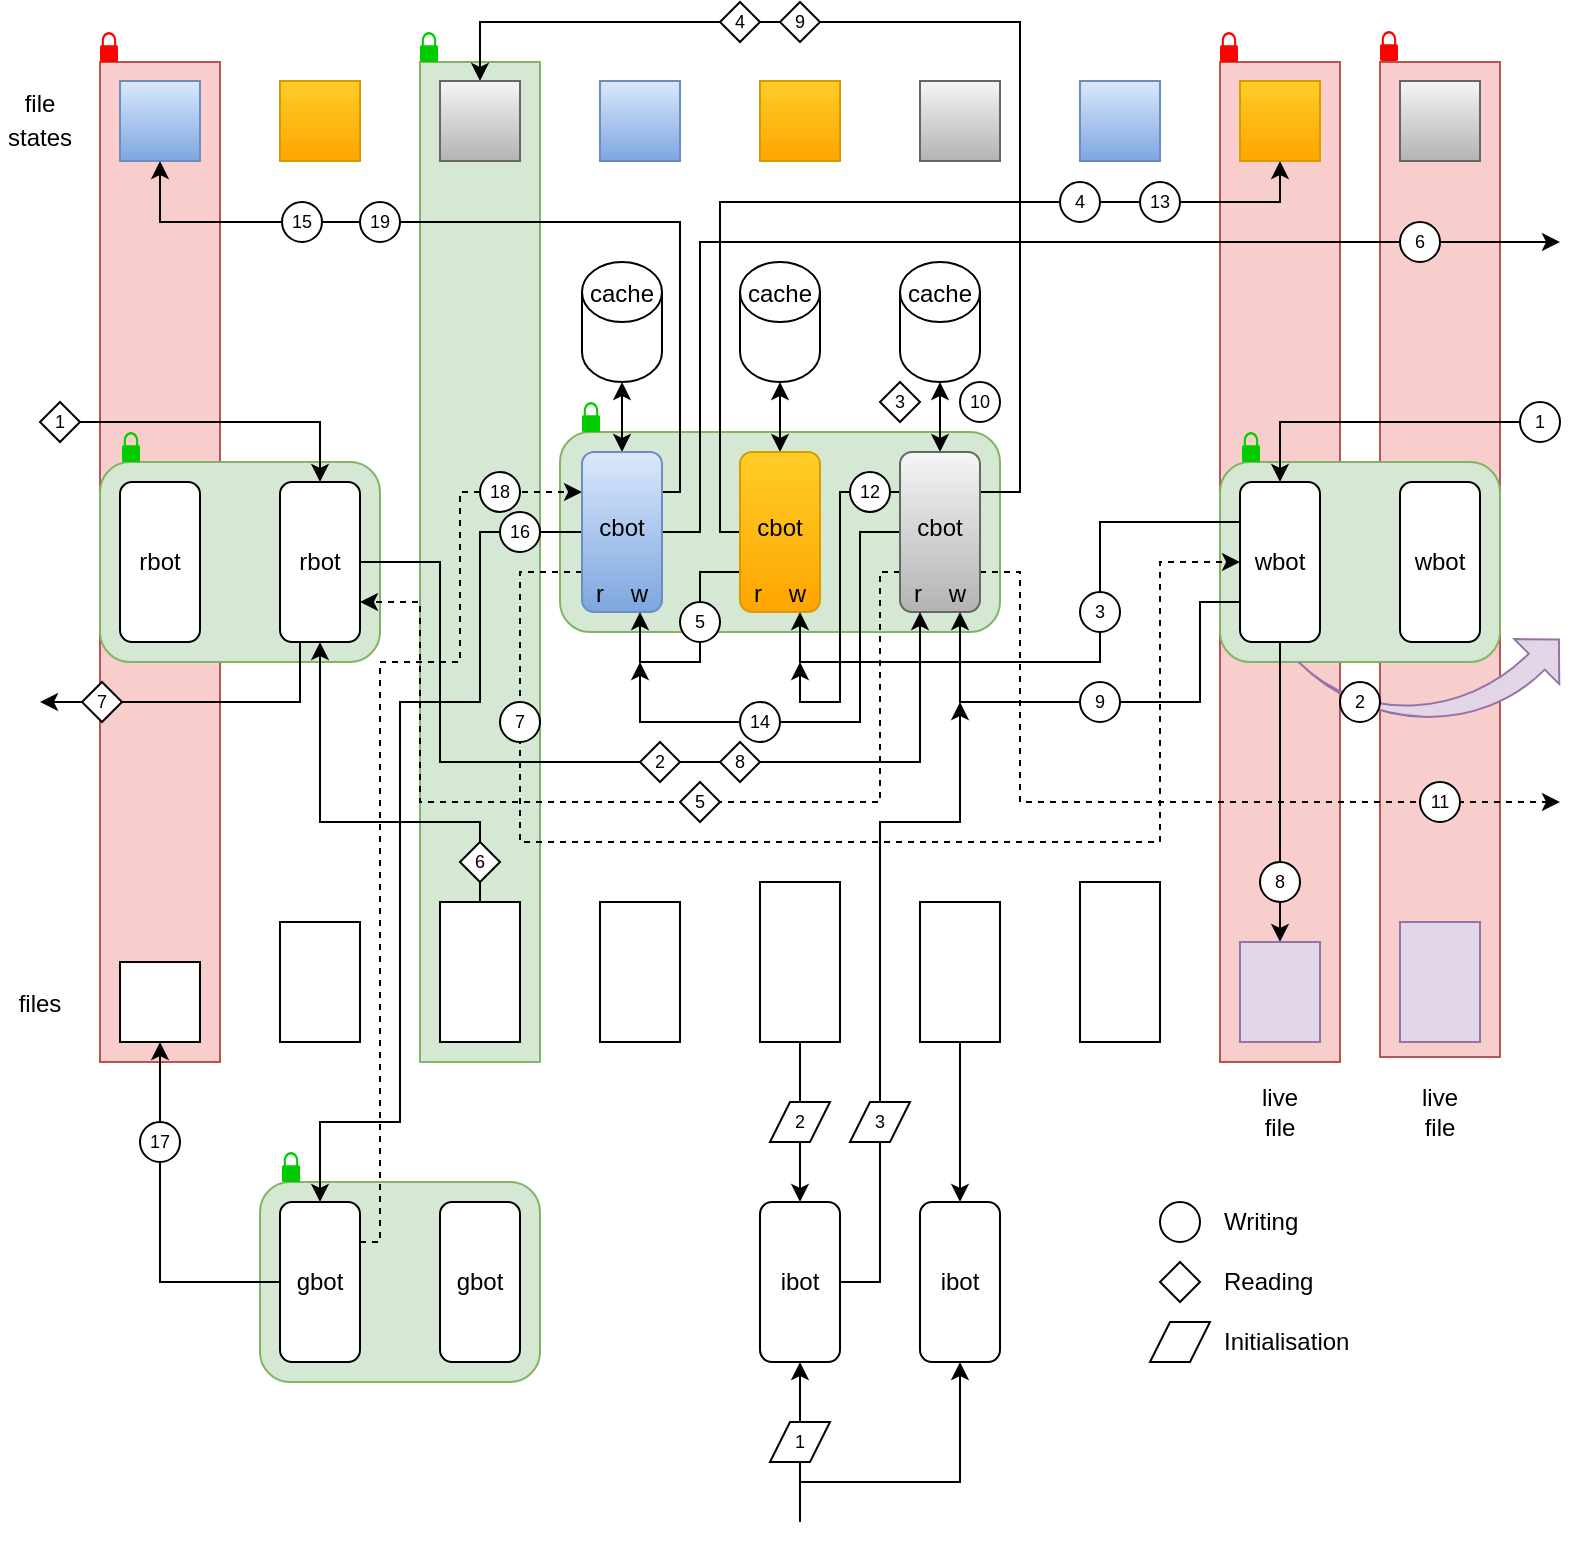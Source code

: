 <mxfile version="15.7.3"><diagram id="5fKJEUYjxv6VuWbhVF9d" name="Page-1"><mxGraphModel dx="1137" dy="612" grid="1" gridSize="10" guides="1" tooltips="1" connect="1" arrows="1" fold="1" page="1" pageScale="1" pageWidth="827" pageHeight="1169" math="0" shadow="0"><root><mxCell id="0"/><mxCell id="1" parent="0"/><mxCell id="l7ztMcy_36cp9Al1R3OD-392" value="" style="rounded=1;whiteSpace=wrap;html=1;labelBorderColor=none;fontSize=9;fillColor=#d5e8d4;align=center;verticalAlign=middle;strokeColor=#82b366;" vertex="1" parent="1"><mxGeometry x="300" y="495" width="220" height="100" as="geometry"/></mxCell><mxCell id="l7ztMcy_36cp9Al1R3OD-367" value="" style="rounded=0;whiteSpace=wrap;html=1;labelBorderColor=none;fontSize=9;fillColor=#f8cecc;align=center;verticalAlign=middle;strokeColor=#b85450;" vertex="1" parent="1"><mxGeometry x="710" y="310" width="60" height="497.5" as="geometry"/></mxCell><mxCell id="l7ztMcy_36cp9Al1R3OD-368" value="" style="sketch=0;pointerEvents=1;shadow=0;dashed=0;html=1;strokeColor=none;labelPosition=center;verticalLabelPosition=bottom;verticalAlign=top;outlineConnect=0;align=center;shape=mxgraph.office.security.lock_protected;fillColor=#FF0000;labelBorderColor=none;fontSize=9;" vertex="1" parent="1"><mxGeometry x="710" y="294.5" width="9" height="15" as="geometry"/></mxCell><mxCell id="l7ztMcy_36cp9Al1R3OD-365" value="" style="rounded=0;whiteSpace=wrap;html=1;labelBorderColor=none;fontSize=9;fillColor=#f8cecc;align=center;verticalAlign=middle;strokeColor=#b85450;" vertex="1" parent="1"><mxGeometry x="630" y="310" width="60" height="500" as="geometry"/></mxCell><mxCell id="l7ztMcy_36cp9Al1R3OD-366" value="" style="sketch=0;pointerEvents=1;shadow=0;dashed=0;html=1;strokeColor=none;labelPosition=center;verticalLabelPosition=bottom;verticalAlign=top;outlineConnect=0;align=center;shape=mxgraph.office.security.lock_protected;fillColor=#FF0000;labelBorderColor=none;fontSize=9;" vertex="1" parent="1"><mxGeometry x="630" y="295" width="9" height="15" as="geometry"/></mxCell><mxCell id="l7ztMcy_36cp9Al1R3OD-363" value="" style="rounded=0;whiteSpace=wrap;html=1;labelBorderColor=none;fontSize=9;fillColor=#d5e8d4;align=center;verticalAlign=middle;strokeColor=#82b366;" vertex="1" parent="1"><mxGeometry x="230" y="310" width="60" height="500" as="geometry"/></mxCell><mxCell id="l7ztMcy_36cp9Al1R3OD-360" value="" style="rounded=0;whiteSpace=wrap;html=1;labelBorderColor=none;fontSize=9;fillColor=#f8cecc;align=center;verticalAlign=middle;strokeColor=#b85450;" vertex="1" parent="1"><mxGeometry x="70" y="310" width="60" height="500" as="geometry"/></mxCell><mxCell id="l7ztMcy_36cp9Al1R3OD-329" value="" style="rounded=1;whiteSpace=wrap;html=1;labelBorderColor=none;fontSize=9;fillColor=#d5e8d4;align=center;verticalAlign=middle;strokeColor=#82b366;" vertex="1" parent="1"><mxGeometry x="150" y="870" width="140" height="100" as="geometry"/></mxCell><mxCell id="l7ztMcy_36cp9Al1R3OD-330" value="" style="sketch=0;pointerEvents=1;shadow=0;dashed=0;html=1;strokeColor=none;labelPosition=center;verticalLabelPosition=bottom;verticalAlign=top;outlineConnect=0;align=center;shape=mxgraph.office.security.lock_protected;fillColor=#00CC00;labelBorderColor=none;fontSize=9;" vertex="1" parent="1"><mxGeometry x="161" y="855" width="9" height="15" as="geometry"/></mxCell><mxCell id="l7ztMcy_36cp9Al1R3OD-327" value="" style="rounded=1;whiteSpace=wrap;html=1;labelBorderColor=none;fontSize=9;fillColor=#d5e8d4;align=center;verticalAlign=middle;strokeColor=#82b366;" vertex="1" parent="1"><mxGeometry x="70" y="510" width="140" height="100" as="geometry"/></mxCell><mxCell id="l7ztMcy_36cp9Al1R3OD-328" value="" style="sketch=0;pointerEvents=1;shadow=0;dashed=0;html=1;strokeColor=none;labelPosition=center;verticalLabelPosition=bottom;verticalAlign=top;outlineConnect=0;align=center;shape=mxgraph.office.security.lock_protected;fillColor=#00CC00;labelBorderColor=none;fontSize=9;" vertex="1" parent="1"><mxGeometry x="81" y="495" width="9" height="15" as="geometry"/></mxCell><mxCell id="l7ztMcy_36cp9Al1R3OD-319" value="" style="rounded=1;whiteSpace=wrap;html=1;labelBorderColor=none;fontSize=9;fillColor=#d5e8d4;align=center;verticalAlign=middle;strokeColor=#82b366;" vertex="1" parent="1"><mxGeometry x="630" y="510" width="140" height="100" as="geometry"/></mxCell><mxCell id="l7ztMcy_36cp9Al1R3OD-351" style="edgeStyle=orthogonalEdgeStyle;rounded=0;orthogonalLoop=1;jettySize=auto;html=1;exitX=0.5;exitY=0;exitDx=0;exitDy=0;entryX=0.5;entryY=1;entryDx=0;entryDy=0;fontSize=9;startArrow=none;startFill=0;endArrow=classic;endFill=1;" edge="1" parent="1" source="l7ztMcy_36cp9Al1R3OD-66" target="l7ztMcy_36cp9Al1R3OD-186"><mxGeometry relative="1" as="geometry"><Array as="points"><mxPoint x="260" y="690"/><mxPoint x="180" y="690"/></Array></mxGeometry></mxCell><mxCell id="l7ztMcy_36cp9Al1R3OD-1" value="" style="rounded=0;whiteSpace=wrap;html=1;" vertex="1" parent="1"><mxGeometry x="160" y="740" width="40" height="60" as="geometry"/></mxCell><mxCell id="l7ztMcy_36cp9Al1R3OD-101" style="edgeStyle=orthogonalEdgeStyle;rounded=0;orthogonalLoop=1;jettySize=auto;html=1;exitX=0.5;exitY=1;exitDx=0;exitDy=0;entryX=0.5;entryY=0;entryDx=0;entryDy=0;fontSize=14;startArrow=none;" edge="1" parent="1" source="l7ztMcy_36cp9Al1R3OD-209" target="l7ztMcy_36cp9Al1R3OD-59"><mxGeometry relative="1" as="geometry"/></mxCell><mxCell id="l7ztMcy_36cp9Al1R3OD-374" style="edgeStyle=orthogonalEdgeStyle;rounded=0;orthogonalLoop=1;jettySize=auto;html=1;exitX=0;exitY=0.25;exitDx=0;exitDy=0;entryX=0.75;entryY=1;entryDx=0;entryDy=0;fontSize=12;startArrow=none;startFill=0;endArrow=classic;endFill=1;" edge="1" parent="1" source="l7ztMcy_36cp9Al1R3OD-7" target="l7ztMcy_36cp9Al1R3OD-391"><mxGeometry relative="1" as="geometry"><mxPoint x="477.5" y="630" as="targetPoint"/><Array as="points"><mxPoint x="570" y="540"/><mxPoint x="570" y="610"/><mxPoint x="420" y="610"/></Array></mxGeometry></mxCell><mxCell id="l7ztMcy_36cp9Al1R3OD-375" style="edgeStyle=orthogonalEdgeStyle;rounded=0;orthogonalLoop=1;jettySize=auto;html=1;exitX=0;exitY=0.75;exitDx=0;exitDy=0;fontSize=12;startArrow=none;startFill=0;endArrow=classic;endFill=1;entryX=0.75;entryY=1;entryDx=0;entryDy=0;" edge="1" parent="1" source="l7ztMcy_36cp9Al1R3OD-7" target="l7ztMcy_36cp9Al1R3OD-78"><mxGeometry relative="1" as="geometry"><mxPoint x="490" y="630" as="targetPoint"/><Array as="points"><mxPoint x="620" y="580"/><mxPoint x="620" y="630"/><mxPoint x="500" y="630"/></Array></mxGeometry></mxCell><mxCell id="l7ztMcy_36cp9Al1R3OD-7" value="wbot" style="rounded=1;whiteSpace=wrap;html=1;" vertex="1" parent="1"><mxGeometry x="640" y="520" width="40" height="80" as="geometry"/></mxCell><mxCell id="l7ztMcy_36cp9Al1R3OD-8" value="wbot" style="rounded=1;whiteSpace=wrap;html=1;" vertex="1" parent="1"><mxGeometry x="720" y="520" width="40" height="80" as="geometry"/></mxCell><mxCell id="l7ztMcy_36cp9Al1R3OD-16" value="" style="rounded=0;whiteSpace=wrap;html=1;" vertex="1" parent="1"><mxGeometry x="80" y="760" width="40" height="40" as="geometry"/></mxCell><mxCell id="l7ztMcy_36cp9Al1R3OD-59" value="" style="rounded=0;whiteSpace=wrap;html=1;fillColor=#e1d5e7;strokeColor=#9673a6;" vertex="1" parent="1"><mxGeometry x="640" y="750" width="40" height="50" as="geometry"/></mxCell><mxCell id="l7ztMcy_36cp9Al1R3OD-65" value="" style="rounded=0;whiteSpace=wrap;html=1;" vertex="1" parent="1"><mxGeometry x="320" y="730" width="40" height="70" as="geometry"/></mxCell><mxCell id="l7ztMcy_36cp9Al1R3OD-66" value="" style="rounded=0;whiteSpace=wrap;html=1;" vertex="1" parent="1"><mxGeometry x="240" y="730" width="40" height="70" as="geometry"/></mxCell><mxCell id="l7ztMcy_36cp9Al1R3OD-262" style="edgeStyle=orthogonalEdgeStyle;rounded=0;orthogonalLoop=1;jettySize=auto;html=1;exitX=0.5;exitY=1;exitDx=0;exitDy=0;entryX=0.5;entryY=0;entryDx=0;entryDy=0;fontSize=9;endArrow=classic;endFill=1;" edge="1" parent="1" source="l7ztMcy_36cp9Al1R3OD-67" target="l7ztMcy_36cp9Al1R3OD-247"><mxGeometry relative="1" as="geometry"/></mxCell><mxCell id="l7ztMcy_36cp9Al1R3OD-67" value="" style="rounded=0;whiteSpace=wrap;html=1;" vertex="1" parent="1"><mxGeometry x="400" y="720" width="40" height="80" as="geometry"/></mxCell><mxCell id="l7ztMcy_36cp9Al1R3OD-69" value="" style="rounded=0;whiteSpace=wrap;html=1;" vertex="1" parent="1"><mxGeometry x="560" y="720" width="40" height="80" as="geometry"/></mxCell><mxCell id="l7ztMcy_36cp9Al1R3OD-264" style="edgeStyle=orthogonalEdgeStyle;rounded=0;orthogonalLoop=1;jettySize=auto;html=1;exitX=0.5;exitY=1;exitDx=0;exitDy=0;entryX=0.5;entryY=0;entryDx=0;entryDy=0;fontSize=9;endArrow=classic;endFill=1;" edge="1" parent="1" source="l7ztMcy_36cp9Al1R3OD-70" target="l7ztMcy_36cp9Al1R3OD-248"><mxGeometry relative="1" as="geometry"/></mxCell><mxCell id="l7ztMcy_36cp9Al1R3OD-70" value="" style="rounded=0;whiteSpace=wrap;html=1;" vertex="1" parent="1"><mxGeometry x="480" y="730" width="40" height="70" as="geometry"/></mxCell><mxCell id="l7ztMcy_36cp9Al1R3OD-246" style="edgeStyle=orthogonalEdgeStyle;rounded=0;orthogonalLoop=1;jettySize=auto;html=1;exitX=1;exitY=0.75;exitDx=0;exitDy=0;fontSize=9;endArrow=classic;endFill=1;dashed=1;" edge="1" parent="1" source="l7ztMcy_36cp9Al1R3OD-78"><mxGeometry relative="1" as="geometry"><mxPoint x="800" y="680" as="targetPoint"/><mxPoint x="400" y="580" as="sourcePoint"/><Array as="points"><mxPoint x="530" y="565"/><mxPoint x="530" y="680"/></Array></mxGeometry></mxCell><mxCell id="l7ztMcy_36cp9Al1R3OD-219" style="edgeStyle=orthogonalEdgeStyle;rounded=0;orthogonalLoop=1;jettySize=auto;html=1;entryX=0.5;entryY=1;entryDx=0;entryDy=0;fontSize=9;endArrow=classic;endFill=1;exitX=0;exitY=0.5;exitDx=0;exitDy=0;" edge="1" parent="1" source="l7ztMcy_36cp9Al1R3OD-391" target="l7ztMcy_36cp9Al1R3OD-85"><mxGeometry relative="1" as="geometry"><mxPoint x="483" y="533" as="sourcePoint"/><Array as="points"><mxPoint x="380" y="545"/><mxPoint x="380" y="380"/><mxPoint x="660" y="380"/></Array></mxGeometry></mxCell><mxCell id="l7ztMcy_36cp9Al1R3OD-341" style="edgeStyle=orthogonalEdgeStyle;rounded=0;orthogonalLoop=1;jettySize=auto;html=1;exitX=1;exitY=0.25;exitDx=0;exitDy=0;entryX=0.5;entryY=1;entryDx=0;entryDy=0;fontSize=9;startArrow=none;startFill=0;endArrow=classic;endFill=1;" edge="1" parent="1" source="l7ztMcy_36cp9Al1R3OD-398" target="l7ztMcy_36cp9Al1R3OD-79"><mxGeometry relative="1" as="geometry"><Array as="points"><mxPoint x="360" y="525"/><mxPoint x="360" y="390"/><mxPoint x="100" y="390"/></Array></mxGeometry></mxCell><mxCell id="l7ztMcy_36cp9Al1R3OD-343" style="edgeStyle=orthogonalEdgeStyle;rounded=0;orthogonalLoop=1;jettySize=auto;html=1;exitX=0;exitY=0.5;exitDx=0;exitDy=0;entryX=0.5;entryY=0;entryDx=0;entryDy=0;fontSize=9;startArrow=none;startFill=0;endArrow=classic;endFill=1;strokeColor=#000000;" edge="1" parent="1" source="l7ztMcy_36cp9Al1R3OD-398" target="l7ztMcy_36cp9Al1R3OD-178"><mxGeometry relative="1" as="geometry"><Array as="points"><mxPoint x="260" y="545"/><mxPoint x="260" y="630"/><mxPoint x="220" y="630"/><mxPoint x="220" y="840"/><mxPoint x="180" y="840"/></Array></mxGeometry></mxCell><mxCell id="l7ztMcy_36cp9Al1R3OD-346" style="edgeStyle=orthogonalEdgeStyle;rounded=0;orthogonalLoop=1;jettySize=auto;html=1;exitX=0.5;exitY=0;exitDx=0;exitDy=0;entryX=0.5;entryY=1;entryDx=0;entryDy=0;entryPerimeter=0;fontSize=9;startArrow=classic;startFill=1;endArrow=classic;endFill=1;" edge="1" parent="1" source="l7ztMcy_36cp9Al1R3OD-78" target="l7ztMcy_36cp9Al1R3OD-331"><mxGeometry relative="1" as="geometry"/></mxCell><mxCell id="l7ztMcy_36cp9Al1R3OD-416" style="edgeStyle=orthogonalEdgeStyle;rounded=0;orthogonalLoop=1;jettySize=auto;html=1;exitX=0;exitY=0.25;exitDx=0;exitDy=0;fontSize=12;startArrow=none;startFill=0;endArrow=classic;endFill=1;" edge="1" parent="1" source="l7ztMcy_36cp9Al1R3OD-78"><mxGeometry relative="1" as="geometry"><mxPoint x="420" y="610" as="targetPoint"/><Array as="points"><mxPoint x="440" y="525"/><mxPoint x="440" y="630"/><mxPoint x="420" y="630"/></Array></mxGeometry></mxCell><mxCell id="l7ztMcy_36cp9Al1R3OD-417" style="edgeStyle=orthogonalEdgeStyle;rounded=0;orthogonalLoop=1;jettySize=auto;html=1;exitX=0;exitY=0.5;exitDx=0;exitDy=0;fontSize=12;startArrow=none;startFill=0;endArrow=classic;endFill=1;" edge="1" parent="1" source="l7ztMcy_36cp9Al1R3OD-78"><mxGeometry relative="1" as="geometry"><mxPoint x="340" y="610" as="targetPoint"/><Array as="points"><mxPoint x="450" y="545"/><mxPoint x="450" y="640"/><mxPoint x="340" y="640"/></Array></mxGeometry></mxCell><mxCell id="l7ztMcy_36cp9Al1R3OD-425" style="edgeStyle=orthogonalEdgeStyle;rounded=0;orthogonalLoop=1;jettySize=auto;html=1;exitX=0;exitY=0.75;exitDx=0;exitDy=0;entryX=1;entryY=0.75;entryDx=0;entryDy=0;fontSize=16;startArrow=none;startFill=0;endArrow=classic;endFill=1;strokeColor=#000000;dashed=1;" edge="1" parent="1" source="l7ztMcy_36cp9Al1R3OD-78" target="l7ztMcy_36cp9Al1R3OD-186"><mxGeometry relative="1" as="geometry"><Array as="points"><mxPoint x="460" y="565"/><mxPoint x="460" y="680"/><mxPoint x="230" y="680"/><mxPoint x="230" y="580"/></Array></mxGeometry></mxCell><mxCell id="l7ztMcy_36cp9Al1R3OD-439" style="edgeStyle=orthogonalEdgeStyle;rounded=0;orthogonalLoop=1;jettySize=auto;html=1;exitX=1;exitY=0.25;exitDx=0;exitDy=0;fontSize=16;startArrow=none;startFill=0;endArrow=classic;endFill=1;strokeColor=#000000;entryX=0.5;entryY=0;entryDx=0;entryDy=0;" edge="1" parent="1" source="l7ztMcy_36cp9Al1R3OD-78" target="l7ztMcy_36cp9Al1R3OD-81"><mxGeometry relative="1" as="geometry"><mxPoint x="260" y="330" as="targetPoint"/><Array as="points"><mxPoint x="530" y="525"/><mxPoint x="530" y="290"/><mxPoint x="260" y="290"/></Array></mxGeometry></mxCell><mxCell id="l7ztMcy_36cp9Al1R3OD-78" value="&lt;div&gt;&lt;br&gt;&lt;/div&gt;&lt;div&gt;&lt;br&gt;&lt;/div&gt;&lt;div&gt;cbot&lt;/div&gt;&lt;div style=&quot;font-size: 16px&quot;&gt;&lt;br&gt;&lt;/div&gt;&lt;div&gt;r&amp;nbsp;&amp;nbsp;&amp;nbsp; w&lt;br&gt;&lt;/div&gt;" style="rounded=1;whiteSpace=wrap;html=1;fillColor=#f5f5f5;gradientColor=#b3b3b3;strokeColor=#666666;" vertex="1" parent="1"><mxGeometry x="470" y="505" width="40" height="80" as="geometry"/></mxCell><mxCell id="l7ztMcy_36cp9Al1R3OD-79" value="" style="rounded=0;whiteSpace=wrap;html=1;fillColor=#dae8fc;strokeColor=#6c8ebf;gradientColor=#7ea6e0;" vertex="1" parent="1"><mxGeometry x="80" y="319.5" width="40" height="40" as="geometry"/></mxCell><mxCell id="l7ztMcy_36cp9Al1R3OD-80" value="" style="rounded=0;whiteSpace=wrap;html=1;fillColor=#ffcd28;strokeColor=#d79b00;gradientColor=#ffa500;" vertex="1" parent="1"><mxGeometry x="160" y="319.5" width="40" height="40" as="geometry"/></mxCell><mxCell id="l7ztMcy_36cp9Al1R3OD-81" value="" style="rounded=0;whiteSpace=wrap;html=1;fillColor=#f5f5f5;gradientColor=#b3b3b3;strokeColor=#666666;" vertex="1" parent="1"><mxGeometry x="240" y="319.5" width="40" height="40" as="geometry"/></mxCell><mxCell id="l7ztMcy_36cp9Al1R3OD-82" value="" style="rounded=0;whiteSpace=wrap;html=1;fillColor=#dae8fc;strokeColor=#6c8ebf;gradientColor=#7ea6e0;" vertex="1" parent="1"><mxGeometry x="320" y="319.5" width="40" height="40" as="geometry"/></mxCell><mxCell id="l7ztMcy_36cp9Al1R3OD-83" value="" style="rounded=0;whiteSpace=wrap;html=1;fillColor=#f5f5f5;gradientColor=#b3b3b3;strokeColor=#666666;" vertex="1" parent="1"><mxGeometry x="480" y="319.5" width="40" height="40" as="geometry"/></mxCell><mxCell id="l7ztMcy_36cp9Al1R3OD-84" value="" style="rounded=0;whiteSpace=wrap;html=1;fillColor=#dae8fc;strokeColor=#6c8ebf;gradientColor=#7ea6e0;" vertex="1" parent="1"><mxGeometry x="560" y="319.5" width="40" height="40" as="geometry"/></mxCell><mxCell id="l7ztMcy_36cp9Al1R3OD-85" value="" style="rounded=0;whiteSpace=wrap;html=1;fillColor=#ffcd28;strokeColor=#d79b00;gradientColor=#ffa500;" vertex="1" parent="1"><mxGeometry x="640" y="319.5" width="40" height="40" as="geometry"/></mxCell><mxCell id="l7ztMcy_36cp9Al1R3OD-86" value="" style="rounded=0;whiteSpace=wrap;html=1;fillColor=#f5f5f5;gradientColor=#b3b3b3;strokeColor=#666666;" vertex="1" parent="1"><mxGeometry x="720" y="319.5" width="40" height="40" as="geometry"/></mxCell><mxCell id="l7ztMcy_36cp9Al1R3OD-100" value="" style="rounded=0;whiteSpace=wrap;html=1;fillColor=#e1d5e7;strokeColor=#9673a6;" vertex="1" parent="1"><mxGeometry x="720" y="740" width="40" height="60" as="geometry"/></mxCell><mxCell id="l7ztMcy_36cp9Al1R3OD-103" value="" style="rounded=0;whiteSpace=wrap;html=1;fillColor=#ffcd28;strokeColor=#d79b00;gradientColor=#ffa500;" vertex="1" parent="1"><mxGeometry x="400" y="319.5" width="40" height="40" as="geometry"/></mxCell><mxCell id="l7ztMcy_36cp9Al1R3OD-173" style="edgeStyle=orthogonalEdgeStyle;rounded=0;orthogonalLoop=1;jettySize=auto;html=1;entryX=0.5;entryY=0;entryDx=0;entryDy=0;fontSize=14;endArrow=classic;endFill=1;" edge="1" parent="1" target="l7ztMcy_36cp9Al1R3OD-7"><mxGeometry relative="1" as="geometry"><mxPoint x="800" y="490" as="sourcePoint"/><Array as="points"><mxPoint x="660" y="490"/></Array></mxGeometry></mxCell><mxCell id="l7ztMcy_36cp9Al1R3OD-437" style="edgeStyle=orthogonalEdgeStyle;rounded=0;orthogonalLoop=1;jettySize=auto;html=1;exitX=1;exitY=0.25;exitDx=0;exitDy=0;entryX=0;entryY=0.25;entryDx=0;entryDy=0;dashed=1;fontSize=16;startArrow=none;startFill=0;endArrow=classic;endFill=1;strokeColor=#000000;" edge="1" parent="1" source="l7ztMcy_36cp9Al1R3OD-178" target="l7ztMcy_36cp9Al1R3OD-398"><mxGeometry relative="1" as="geometry"><Array as="points"><mxPoint x="210" y="900"/><mxPoint x="210" y="610"/><mxPoint x="250" y="610"/><mxPoint x="250" y="525"/></Array></mxGeometry></mxCell><mxCell id="l7ztMcy_36cp9Al1R3OD-178" value="gbot" style="rounded=1;whiteSpace=wrap;html=1;" vertex="1" parent="1"><mxGeometry x="160" y="880" width="40" height="80" as="geometry"/></mxCell><mxCell id="l7ztMcy_36cp9Al1R3OD-179" value="gbot" style="rounded=1;whiteSpace=wrap;html=1;" vertex="1" parent="1"><mxGeometry x="240" y="880" width="40" height="80" as="geometry"/></mxCell><mxCell id="l7ztMcy_36cp9Al1R3OD-185" value="&lt;div&gt;rbot&lt;/div&gt;" style="rounded=1;whiteSpace=wrap;html=1;" vertex="1" parent="1"><mxGeometry x="80" y="520" width="40" height="80" as="geometry"/></mxCell><mxCell id="l7ztMcy_36cp9Al1R3OD-204" style="edgeStyle=orthogonalEdgeStyle;rounded=0;orthogonalLoop=1;jettySize=auto;html=1;exitX=0.25;exitY=1;exitDx=0;exitDy=0;fontSize=14;endArrow=classic;endFill=1;" edge="1" parent="1" source="l7ztMcy_36cp9Al1R3OD-186"><mxGeometry relative="1" as="geometry"><mxPoint x="40" y="630" as="targetPoint"/><Array as="points"><mxPoint x="170" y="630"/><mxPoint x="40" y="630"/></Array></mxGeometry></mxCell><mxCell id="l7ztMcy_36cp9Al1R3OD-423" style="edgeStyle=orthogonalEdgeStyle;rounded=0;orthogonalLoop=1;jettySize=auto;html=1;exitX=1;exitY=0.5;exitDx=0;exitDy=0;entryX=0.25;entryY=1;entryDx=0;entryDy=0;fontSize=16;startArrow=none;startFill=0;endArrow=classic;endFill=1;" edge="1" parent="1" source="l7ztMcy_36cp9Al1R3OD-186" target="l7ztMcy_36cp9Al1R3OD-78"><mxGeometry relative="1" as="geometry"><Array as="points"><mxPoint x="240" y="560"/><mxPoint x="240" y="660"/><mxPoint x="480" y="660"/></Array></mxGeometry></mxCell><mxCell id="l7ztMcy_36cp9Al1R3OD-186" value="&lt;div&gt;rbot&lt;/div&gt;" style="rounded=1;whiteSpace=wrap;html=1;" vertex="1" parent="1"><mxGeometry x="160" y="520" width="40" height="80" as="geometry"/></mxCell><mxCell id="l7ztMcy_36cp9Al1R3OD-189" style="edgeStyle=orthogonalEdgeStyle;rounded=0;orthogonalLoop=1;jettySize=auto;html=1;entryX=0.5;entryY=0;entryDx=0;entryDy=0;fontSize=14;endArrow=classic;endFill=1;" edge="1" parent="1" target="l7ztMcy_36cp9Al1R3OD-186"><mxGeometry relative="1" as="geometry"><mxPoint x="40" y="490" as="sourcePoint"/><Array as="points"><mxPoint x="40" y="490"/><mxPoint x="180" y="490"/></Array></mxGeometry></mxCell><mxCell id="l7ztMcy_36cp9Al1R3OD-207" value="&lt;font style=&quot;font-size: 12px&quot;&gt;files&lt;/font&gt;" style="text;html=1;strokeColor=none;fillColor=none;align=center;verticalAlign=middle;whiteSpace=wrap;rounded=0;labelBorderColor=none;fontSize=14;" vertex="1" parent="1"><mxGeometry x="20" y="765" width="40" height="30" as="geometry"/></mxCell><mxCell id="l7ztMcy_36cp9Al1R3OD-208" value="&lt;div style=&quot;font-size: 9px;&quot;&gt;1&lt;br style=&quot;font-size: 9px;&quot;&gt;&lt;/div&gt;" style="ellipse;whiteSpace=wrap;html=1;aspect=fixed;labelBorderColor=none;fontSize=9;align=center;verticalAlign=middle;" vertex="1" parent="1"><mxGeometry x="780" y="480" width="20" height="20" as="geometry"/></mxCell><mxCell id="l7ztMcy_36cp9Al1R3OD-212" value="3" style="ellipse;whiteSpace=wrap;html=1;aspect=fixed;labelBorderColor=none;fontSize=9;align=center;verticalAlign=middle;" vertex="1" parent="1"><mxGeometry x="560" y="575" width="20" height="20" as="geometry"/></mxCell><mxCell id="l7ztMcy_36cp9Al1R3OD-215" value="15" style="ellipse;whiteSpace=wrap;html=1;aspect=fixed;labelBorderColor=none;fontSize=9;align=center;verticalAlign=middle;" vertex="1" parent="1"><mxGeometry x="161" y="380" width="20" height="20" as="geometry"/></mxCell><mxCell id="l7ztMcy_36cp9Al1R3OD-216" value="16" style="ellipse;whiteSpace=wrap;html=1;aspect=fixed;labelBorderColor=none;fontSize=9;align=center;verticalAlign=middle;" vertex="1" parent="1"><mxGeometry x="270" y="535" width="20" height="20" as="geometry"/></mxCell><mxCell id="l7ztMcy_36cp9Al1R3OD-220" value="13" style="ellipse;whiteSpace=wrap;html=1;aspect=fixed;labelBorderColor=none;fontSize=9;align=center;verticalAlign=middle;" vertex="1" parent="1"><mxGeometry x="590" y="370" width="20" height="20" as="geometry"/></mxCell><mxCell id="l7ztMcy_36cp9Al1R3OD-226" value="1" style="rhombus;whiteSpace=wrap;html=1;labelBorderColor=none;fontSize=9;align=center;verticalAlign=middle;" vertex="1" parent="1"><mxGeometry x="40" y="480" width="20" height="20" as="geometry"/></mxCell><mxCell id="l7ztMcy_36cp9Al1R3OD-228" value="2" style="rhombus;whiteSpace=wrap;html=1;labelBorderColor=none;fontSize=9;align=center;verticalAlign=middle;" vertex="1" parent="1"><mxGeometry x="340" y="650" width="20" height="20" as="geometry"/></mxCell><mxCell id="l7ztMcy_36cp9Al1R3OD-234" value="11" style="ellipse;whiteSpace=wrap;html=1;aspect=fixed;labelBorderColor=none;fontSize=9;align=center;verticalAlign=middle;" vertex="1" parent="1"><mxGeometry x="730" y="670" width="20" height="20" as="geometry"/></mxCell><mxCell id="l7ztMcy_36cp9Al1R3OD-209" value="8" style="ellipse;whiteSpace=wrap;html=1;aspect=fixed;labelBorderColor=none;fontSize=9;align=center;verticalAlign=middle;" vertex="1" parent="1"><mxGeometry x="650" y="710" width="20" height="20" as="geometry"/></mxCell><mxCell id="l7ztMcy_36cp9Al1R3OD-239" value="" style="edgeStyle=orthogonalEdgeStyle;rounded=0;orthogonalLoop=1;jettySize=auto;html=1;exitX=0.5;exitY=1;exitDx=0;exitDy=0;entryX=0.5;entryY=0;entryDx=0;entryDy=0;fontSize=14;endArrow=none;" edge="1" parent="1" source="l7ztMcy_36cp9Al1R3OD-7" target="l7ztMcy_36cp9Al1R3OD-209"><mxGeometry relative="1" as="geometry"><mxPoint x="660.0" y="600" as="sourcePoint"/><mxPoint x="660.0" y="710" as="targetPoint"/></mxGeometry></mxCell><mxCell id="l7ztMcy_36cp9Al1R3OD-243" value="7" style="rhombus;whiteSpace=wrap;html=1;labelBorderColor=none;fontSize=9;align=center;verticalAlign=middle;" vertex="1" parent="1"><mxGeometry x="61" y="620" width="20" height="20" as="geometry"/></mxCell><mxCell id="l7ztMcy_36cp9Al1R3OD-247" value="ibot" style="rounded=1;whiteSpace=wrap;html=1;" vertex="1" parent="1"><mxGeometry x="400" y="880" width="40" height="80" as="geometry"/></mxCell><mxCell id="l7ztMcy_36cp9Al1R3OD-265" style="edgeStyle=orthogonalEdgeStyle;rounded=0;orthogonalLoop=1;jettySize=auto;html=1;exitX=1;exitY=0.5;exitDx=0;exitDy=0;fontSize=9;endArrow=classic;endFill=1;" edge="1" parent="1" source="l7ztMcy_36cp9Al1R3OD-247"><mxGeometry relative="1" as="geometry"><mxPoint x="500" y="630" as="targetPoint"/><Array as="points"><mxPoint x="460" y="920"/><mxPoint x="460" y="690"/><mxPoint x="500" y="690"/></Array></mxGeometry></mxCell><mxCell id="l7ztMcy_36cp9Al1R3OD-248" value="ibot" style="rounded=1;whiteSpace=wrap;html=1;" vertex="1" parent="1"><mxGeometry x="480" y="880" width="40" height="80" as="geometry"/></mxCell><mxCell id="l7ztMcy_36cp9Al1R3OD-249" value="" style="edgeStyle=orthogonalEdgeStyle;rounded=0;orthogonalLoop=1;jettySize=auto;html=1;exitX=0;exitY=0.5;exitDx=0;exitDy=0;entryX=0.5;entryY=1;entryDx=0;entryDy=0;fontSize=14;endArrow=classic;endFill=1;" edge="1" parent="1" source="l7ztMcy_36cp9Al1R3OD-178" target="l7ztMcy_36cp9Al1R3OD-16"><mxGeometry relative="1" as="geometry"><mxPoint x="160" y="890" as="sourcePoint"/><mxPoint x="100" y="810" as="targetPoint"/></mxGeometry></mxCell><mxCell id="l7ztMcy_36cp9Al1R3OD-218" value="17" style="ellipse;whiteSpace=wrap;html=1;aspect=fixed;labelBorderColor=none;fontSize=9;align=center;verticalAlign=middle;" vertex="1" parent="1"><mxGeometry x="90" y="840" width="20" height="20" as="geometry"/></mxCell><mxCell id="l7ztMcy_36cp9Al1R3OD-255" value="" style="html=1;shadow=0;dashed=0;align=center;verticalAlign=middle;shape=mxgraph.arrows2.jumpInArrow;dy=5.64;dx=15.65;arrowHead=31.82;labelBorderColor=none;fontSize=9;fillColor=#e1d5e7;direction=east;flipV=1;rotation=-45;strokeColor=#9673a6;" vertex="1" parent="1"><mxGeometry x="690" y="560" width="100" height="100" as="geometry"/></mxCell><mxCell id="l7ztMcy_36cp9Al1R3OD-256" value="2" style="ellipse;whiteSpace=wrap;html=1;aspect=fixed;labelBorderColor=none;fontSize=9;align=center;verticalAlign=middle;" vertex="1" parent="1"><mxGeometry x="690" y="620" width="20" height="20" as="geometry"/></mxCell><mxCell id="l7ztMcy_36cp9Al1R3OD-268" value="2" style="shape=parallelogram;perimeter=parallelogramPerimeter;whiteSpace=wrap;html=1;fixedSize=1;labelBorderColor=none;fontSize=9;align=center;verticalAlign=middle;size=10;" vertex="1" parent="1"><mxGeometry x="405" y="830" width="30" height="20" as="geometry"/></mxCell><mxCell id="l7ztMcy_36cp9Al1R3OD-269" value="3" style="shape=parallelogram;perimeter=parallelogramPerimeter;whiteSpace=wrap;html=1;fixedSize=1;labelBorderColor=none;fontSize=9;align=center;verticalAlign=middle;size=10;" vertex="1" parent="1"><mxGeometry x="445" y="830" width="30" height="20" as="geometry"/></mxCell><mxCell id="l7ztMcy_36cp9Al1R3OD-274" style="edgeStyle=orthogonalEdgeStyle;rounded=0;orthogonalLoop=1;jettySize=auto;html=1;exitX=0.5;exitY=0;exitDx=0;exitDy=0;entryX=0.5;entryY=1;entryDx=0;entryDy=0;fontSize=9;endArrow=classic;endFill=1;startArrow=none;" edge="1" parent="1" source="l7ztMcy_36cp9Al1R3OD-277" target="l7ztMcy_36cp9Al1R3OD-247"><mxGeometry relative="1" as="geometry"/></mxCell><mxCell id="l7ztMcy_36cp9Al1R3OD-279" style="edgeStyle=orthogonalEdgeStyle;rounded=0;orthogonalLoop=1;jettySize=auto;html=1;entryX=0.5;entryY=1;entryDx=0;entryDy=0;fontSize=9;endArrow=classic;endFill=1;" edge="1" parent="1" target="l7ztMcy_36cp9Al1R3OD-248"><mxGeometry relative="1" as="geometry"><mxPoint x="420" y="1040" as="sourcePoint"/><Array as="points"><mxPoint x="420" y="1040"/><mxPoint x="420" y="1020"/><mxPoint x="500" y="1020"/></Array></mxGeometry></mxCell><mxCell id="l7ztMcy_36cp9Al1R3OD-277" value="1" style="shape=parallelogram;perimeter=parallelogramPerimeter;whiteSpace=wrap;html=1;fixedSize=1;labelBorderColor=none;fontSize=9;align=center;verticalAlign=middle;size=10;" vertex="1" parent="1"><mxGeometry x="405" y="990" width="30" height="20" as="geometry"/></mxCell><mxCell id="l7ztMcy_36cp9Al1R3OD-278" value="" style="edgeStyle=orthogonalEdgeStyle;rounded=0;orthogonalLoop=1;jettySize=auto;html=1;exitX=0.5;exitY=0;exitDx=0;exitDy=0;entryX=0.5;entryY=1;entryDx=0;entryDy=0;fontSize=9;endArrow=none;endFill=1;" edge="1" parent="1" target="l7ztMcy_36cp9Al1R3OD-277"><mxGeometry relative="1" as="geometry"><mxPoint x="420" y="1040" as="sourcePoint"/><mxPoint x="420" y="960" as="targetPoint"/></mxGeometry></mxCell><mxCell id="l7ztMcy_36cp9Al1R3OD-321" value="" style="sketch=0;pointerEvents=1;shadow=0;dashed=0;html=1;strokeColor=none;labelPosition=center;verticalLabelPosition=bottom;verticalAlign=top;outlineConnect=0;align=center;shape=mxgraph.office.security.lock_protected;fillColor=#00CC00;labelBorderColor=none;fontSize=9;" vertex="1" parent="1"><mxGeometry x="641" y="495" width="9" height="15" as="geometry"/></mxCell><mxCell id="l7ztMcy_36cp9Al1R3OD-331" value="" style="shape=cylinder3;whiteSpace=wrap;html=1;boundedLbl=1;backgroundOutline=1;size=15;labelBorderColor=none;fontSize=9;fillColor=none;gradientColor=none;align=center;verticalAlign=middle;" vertex="1" parent="1"><mxGeometry x="470" y="410" width="40" height="60" as="geometry"/></mxCell><mxCell id="l7ztMcy_36cp9Al1R3OD-332" value="&lt;font style=&quot;font-size: 12px&quot;&gt;cache&lt;/font&gt;" style="text;html=1;strokeColor=none;fillColor=none;align=center;verticalAlign=middle;whiteSpace=wrap;rounded=0;labelBorderColor=none;fontSize=14;" vertex="1" parent="1"><mxGeometry x="470" y="410" width="40" height="30" as="geometry"/></mxCell><mxCell id="l7ztMcy_36cp9Al1R3OD-339" value="10" style="ellipse;whiteSpace=wrap;html=1;aspect=fixed;labelBorderColor=none;fontSize=9;align=center;verticalAlign=middle;" vertex="1" parent="1"><mxGeometry x="500" y="470" width="20" height="20" as="geometry"/></mxCell><mxCell id="l7ztMcy_36cp9Al1R3OD-352" value="6" style="rhombus;whiteSpace=wrap;html=1;labelBorderColor=none;fontSize=9;align=center;verticalAlign=middle;" vertex="1" parent="1"><mxGeometry x="250" y="700" width="20" height="20" as="geometry"/></mxCell><mxCell id="l7ztMcy_36cp9Al1R3OD-361" value="" style="sketch=0;pointerEvents=1;shadow=0;dashed=0;html=1;strokeColor=none;labelPosition=center;verticalLabelPosition=bottom;verticalAlign=top;outlineConnect=0;align=center;shape=mxgraph.office.security.lock_protected;fillColor=#FF0000;labelBorderColor=none;fontSize=9;" vertex="1" parent="1"><mxGeometry x="70" y="295" width="9" height="15" as="geometry"/></mxCell><mxCell id="l7ztMcy_36cp9Al1R3OD-364" value="" style="sketch=0;pointerEvents=1;shadow=0;dashed=0;html=1;strokeColor=none;labelPosition=center;verticalLabelPosition=bottom;verticalAlign=top;outlineConnect=0;align=center;shape=mxgraph.office.security.lock_protected;fillColor=#00CC00;labelBorderColor=none;fontSize=9;" vertex="1" parent="1"><mxGeometry x="230" y="295" width="9" height="15" as="geometry"/></mxCell><mxCell id="l7ztMcy_36cp9Al1R3OD-369" value="&lt;div&gt;&lt;font style=&quot;font-size: 12px&quot;&gt;file&lt;/font&gt;&lt;/div&gt;&lt;div&gt;&lt;font style=&quot;font-size: 12px&quot;&gt;states&lt;br&gt;&lt;/font&gt;&lt;/div&gt;" style="text;html=1;strokeColor=none;fillColor=none;align=center;verticalAlign=middle;whiteSpace=wrap;rounded=0;labelBorderColor=none;fontSize=14;" vertex="1" parent="1"><mxGeometry x="20" y="322.5" width="40" height="30" as="geometry"/></mxCell><mxCell id="l7ztMcy_36cp9Al1R3OD-370" value="&lt;div&gt;live&lt;/div&gt;&lt;div&gt;file&lt;br&gt;&lt;/div&gt;" style="text;html=1;strokeColor=none;fillColor=none;align=center;verticalAlign=middle;whiteSpace=wrap;rounded=0;labelBorderColor=none;fontSize=12;" vertex="1" parent="1"><mxGeometry x="640" y="820" width="40" height="30" as="geometry"/></mxCell><mxCell id="l7ztMcy_36cp9Al1R3OD-371" value="&lt;div&gt;live&lt;/div&gt;&lt;div&gt;file&lt;br&gt;&lt;/div&gt;" style="text;html=1;strokeColor=none;fillColor=none;align=center;verticalAlign=middle;whiteSpace=wrap;rounded=0;labelBorderColor=none;fontSize=12;" vertex="1" parent="1"><mxGeometry x="720" y="820" width="40" height="30" as="geometry"/></mxCell><mxCell id="l7ztMcy_36cp9Al1R3OD-376" value="9" style="ellipse;whiteSpace=wrap;html=1;aspect=fixed;labelBorderColor=none;fontSize=9;align=center;verticalAlign=middle;" vertex="1" parent="1"><mxGeometry x="560" y="620" width="20" height="20" as="geometry"/></mxCell><mxCell id="l7ztMcy_36cp9Al1R3OD-378" value="18" style="ellipse;whiteSpace=wrap;html=1;aspect=fixed;labelBorderColor=none;fontSize=9;align=center;verticalAlign=middle;" vertex="1" parent="1"><mxGeometry x="260" y="515" width="20" height="20" as="geometry"/></mxCell><mxCell id="l7ztMcy_36cp9Al1R3OD-381" value="" style="ellipse;whiteSpace=wrap;html=1;aspect=fixed;labelBorderColor=none;fontSize=9;align=center;verticalAlign=middle;" vertex="1" parent="1"><mxGeometry x="600" y="880" width="20" height="20" as="geometry"/></mxCell><mxCell id="l7ztMcy_36cp9Al1R3OD-382" value="Writing" style="text;html=1;strokeColor=none;fillColor=none;align=left;verticalAlign=middle;whiteSpace=wrap;rounded=0;labelBorderColor=none;fontSize=12;" vertex="1" parent="1"><mxGeometry x="630" y="875" width="40" height="30" as="geometry"/></mxCell><mxCell id="l7ztMcy_36cp9Al1R3OD-383" value="" style="rhombus;whiteSpace=wrap;html=1;labelBorderColor=none;fontSize=9;align=center;verticalAlign=middle;" vertex="1" parent="1"><mxGeometry x="600" y="910" width="20" height="20" as="geometry"/></mxCell><mxCell id="l7ztMcy_36cp9Al1R3OD-384" value="Reading" style="text;html=1;strokeColor=none;fillColor=none;align=left;verticalAlign=middle;whiteSpace=wrap;rounded=0;labelBorderColor=none;fontSize=12;" vertex="1" parent="1"><mxGeometry x="630" y="905" width="40" height="30" as="geometry"/></mxCell><mxCell id="l7ztMcy_36cp9Al1R3OD-385" value="" style="shape=parallelogram;perimeter=parallelogramPerimeter;whiteSpace=wrap;html=1;fixedSize=1;labelBorderColor=none;fontSize=9;align=center;verticalAlign=middle;size=10;" vertex="1" parent="1"><mxGeometry x="595" y="940" width="30" height="20" as="geometry"/></mxCell><mxCell id="l7ztMcy_36cp9Al1R3OD-386" value="Initialisation" style="text;html=1;strokeColor=none;fillColor=none;align=left;verticalAlign=middle;whiteSpace=wrap;rounded=0;labelBorderColor=none;fontSize=12;" vertex="1" parent="1"><mxGeometry x="630" y="935" width="40" height="30" as="geometry"/></mxCell><mxCell id="l7ztMcy_36cp9Al1R3OD-406" style="edgeStyle=orthogonalEdgeStyle;rounded=0;orthogonalLoop=1;jettySize=auto;html=1;exitX=0;exitY=0.75;exitDx=0;exitDy=0;fontSize=12;startArrow=none;startFill=0;endArrow=classic;endFill=1;" edge="1" parent="1" source="l7ztMcy_36cp9Al1R3OD-391"><mxGeometry relative="1" as="geometry"><mxPoint x="340" y="585" as="targetPoint"/><Array as="points"><mxPoint x="370" y="565"/><mxPoint x="370" y="610"/><mxPoint x="340" y="610"/><mxPoint x="340" y="585"/></Array></mxGeometry></mxCell><mxCell id="l7ztMcy_36cp9Al1R3OD-421" style="edgeStyle=orthogonalEdgeStyle;rounded=0;orthogonalLoop=1;jettySize=auto;html=1;exitX=0.5;exitY=0;exitDx=0;exitDy=0;entryX=0.5;entryY=1;entryDx=0;entryDy=0;entryPerimeter=0;fontSize=16;startArrow=classic;startFill=1;endArrow=classic;endFill=1;" edge="1" parent="1" source="l7ztMcy_36cp9Al1R3OD-391" target="l7ztMcy_36cp9Al1R3OD-394"><mxGeometry relative="1" as="geometry"/></mxCell><mxCell id="l7ztMcy_36cp9Al1R3OD-391" value="&lt;div&gt;&lt;br&gt;&lt;/div&gt;&lt;div&gt;&lt;br&gt;&lt;/div&gt;&lt;div&gt;cbot&lt;/div&gt;&lt;div style=&quot;font-size: 16px&quot;&gt;&lt;br&gt;&lt;/div&gt;r&amp;nbsp;&amp;nbsp;&amp;nbsp; w" style="rounded=1;whiteSpace=wrap;html=1;fillColor=#ffcd28;strokeColor=#d79b00;gradientColor=#ffa500;" vertex="1" parent="1"><mxGeometry x="390" y="505" width="40" height="80" as="geometry"/></mxCell><mxCell id="l7ztMcy_36cp9Al1R3OD-394" value="" style="shape=cylinder3;whiteSpace=wrap;html=1;boundedLbl=1;backgroundOutline=1;size=15;labelBorderColor=none;fontSize=9;fillColor=none;gradientColor=none;align=center;verticalAlign=middle;" vertex="1" parent="1"><mxGeometry x="390" y="410" width="40" height="60" as="geometry"/></mxCell><mxCell id="l7ztMcy_36cp9Al1R3OD-395" value="&lt;font style=&quot;font-size: 12px&quot;&gt;cache&lt;/font&gt;" style="text;html=1;strokeColor=none;fillColor=none;align=center;verticalAlign=middle;whiteSpace=wrap;rounded=0;labelBorderColor=none;fontSize=14;" vertex="1" parent="1"><mxGeometry x="390" y="410" width="40" height="30" as="geometry"/></mxCell><mxCell id="l7ztMcy_36cp9Al1R3OD-397" value="" style="sketch=0;pointerEvents=1;shadow=0;dashed=0;html=1;strokeColor=none;labelPosition=center;verticalLabelPosition=bottom;verticalAlign=top;outlineConnect=0;align=center;shape=mxgraph.office.security.lock_protected;fillColor=#00CC00;labelBorderColor=none;fontSize=9;" vertex="1" parent="1"><mxGeometry x="311" y="480" width="9" height="15" as="geometry"/></mxCell><mxCell id="l7ztMcy_36cp9Al1R3OD-407" style="edgeStyle=orthogonalEdgeStyle;rounded=0;orthogonalLoop=1;jettySize=auto;html=1;exitX=1;exitY=0.5;exitDx=0;exitDy=0;fontSize=12;startArrow=none;startFill=0;endArrow=classic;endFill=1;" edge="1" parent="1" source="l7ztMcy_36cp9Al1R3OD-398"><mxGeometry relative="1" as="geometry"><mxPoint x="800" y="400" as="targetPoint"/><Array as="points"><mxPoint x="370" y="545"/><mxPoint x="370" y="400"/><mxPoint x="800" y="400"/></Array></mxGeometry></mxCell><mxCell id="l7ztMcy_36cp9Al1R3OD-408" style="edgeStyle=orthogonalEdgeStyle;rounded=0;orthogonalLoop=1;jettySize=auto;html=1;exitX=0;exitY=0.75;exitDx=0;exitDy=0;entryX=0;entryY=0.5;entryDx=0;entryDy=0;fontSize=12;startArrow=none;startFill=0;endArrow=classic;endFill=1;strokeColor=#000000;dashed=1;" edge="1" parent="1" source="l7ztMcy_36cp9Al1R3OD-398" target="l7ztMcy_36cp9Al1R3OD-7"><mxGeometry relative="1" as="geometry"><Array as="points"><mxPoint x="280" y="565"/><mxPoint x="280" y="700"/><mxPoint x="600" y="700"/><mxPoint x="600" y="560"/></Array></mxGeometry></mxCell><mxCell id="l7ztMcy_36cp9Al1R3OD-427" style="edgeStyle=orthogonalEdgeStyle;rounded=0;orthogonalLoop=1;jettySize=auto;html=1;exitX=0.5;exitY=0;exitDx=0;exitDy=0;entryX=0.5;entryY=1;entryDx=0;entryDy=0;entryPerimeter=0;fontSize=16;startArrow=classic;startFill=1;endArrow=classic;endFill=1;" edge="1" parent="1" source="l7ztMcy_36cp9Al1R3OD-398" target="l7ztMcy_36cp9Al1R3OD-399"><mxGeometry relative="1" as="geometry"/></mxCell><mxCell id="l7ztMcy_36cp9Al1R3OD-398" value="&lt;div&gt;&lt;br&gt;&lt;/div&gt;&lt;div&gt;&lt;br&gt;&lt;/div&gt;&lt;div&gt;cbot&lt;/div&gt;&lt;div style=&quot;font-size: 16px&quot;&gt;&lt;br&gt;&lt;/div&gt;r&amp;nbsp;&amp;nbsp;&amp;nbsp; w" style="rounded=1;whiteSpace=wrap;html=1;fillColor=#dae8fc;strokeColor=#6c8ebf;gradientColor=#7ea6e0;" vertex="1" parent="1"><mxGeometry x="311" y="505" width="40" height="80" as="geometry"/></mxCell><mxCell id="l7ztMcy_36cp9Al1R3OD-399" value="" style="shape=cylinder3;whiteSpace=wrap;html=1;boundedLbl=1;backgroundOutline=1;size=15;labelBorderColor=none;fontSize=9;fillColor=none;gradientColor=none;align=center;verticalAlign=middle;" vertex="1" parent="1"><mxGeometry x="311" y="410" width="40" height="60" as="geometry"/></mxCell><mxCell id="l7ztMcy_36cp9Al1R3OD-400" value="&lt;font style=&quot;font-size: 12px&quot;&gt;cache&lt;/font&gt;" style="text;html=1;strokeColor=none;fillColor=none;align=center;verticalAlign=middle;whiteSpace=wrap;rounded=0;labelBorderColor=none;fontSize=14;" vertex="1" parent="1"><mxGeometry x="311" y="410" width="40" height="30" as="geometry"/></mxCell><mxCell id="l7ztMcy_36cp9Al1R3OD-404" value="6" style="ellipse;whiteSpace=wrap;html=1;aspect=fixed;labelBorderColor=none;fontSize=9;align=center;verticalAlign=middle;" vertex="1" parent="1"><mxGeometry x="720" y="390" width="20" height="20" as="geometry"/></mxCell><mxCell id="l7ztMcy_36cp9Al1R3OD-409" value="5" style="ellipse;whiteSpace=wrap;html=1;aspect=fixed;labelBorderColor=none;fontSize=9;align=center;verticalAlign=middle;" vertex="1" parent="1"><mxGeometry x="360" y="580" width="20" height="20" as="geometry"/></mxCell><mxCell id="l7ztMcy_36cp9Al1R3OD-410" value="7" style="ellipse;whiteSpace=wrap;html=1;aspect=fixed;labelBorderColor=none;fontSize=9;align=center;verticalAlign=middle;" vertex="1" parent="1"><mxGeometry x="270" y="630" width="20" height="20" as="geometry"/></mxCell><mxCell id="l7ztMcy_36cp9Al1R3OD-411" value="4" style="ellipse;whiteSpace=wrap;html=1;aspect=fixed;labelBorderColor=none;fontSize=9;align=center;verticalAlign=middle;" vertex="1" parent="1"><mxGeometry x="550" y="370" width="20" height="20" as="geometry"/></mxCell><mxCell id="l7ztMcy_36cp9Al1R3OD-414" value="12" style="ellipse;whiteSpace=wrap;html=1;aspect=fixed;labelBorderColor=none;fontSize=9;align=center;verticalAlign=middle;" vertex="1" parent="1"><mxGeometry x="445" y="515" width="20" height="20" as="geometry"/></mxCell><mxCell id="l7ztMcy_36cp9Al1R3OD-418" value="14" style="ellipse;whiteSpace=wrap;html=1;aspect=fixed;labelBorderColor=none;fontSize=9;align=center;verticalAlign=middle;" vertex="1" parent="1"><mxGeometry x="390" y="630" width="20" height="20" as="geometry"/></mxCell><mxCell id="l7ztMcy_36cp9Al1R3OD-424" value="3" style="rhombus;whiteSpace=wrap;html=1;labelBorderColor=none;fontSize=9;align=center;verticalAlign=middle;" vertex="1" parent="1"><mxGeometry x="460" y="470" width="20" height="20" as="geometry"/></mxCell><mxCell id="l7ztMcy_36cp9Al1R3OD-431" value="5" style="rhombus;whiteSpace=wrap;html=1;labelBorderColor=none;fontSize=9;align=center;verticalAlign=middle;" vertex="1" parent="1"><mxGeometry x="360" y="670" width="20" height="20" as="geometry"/></mxCell><mxCell id="l7ztMcy_36cp9Al1R3OD-436" value="19" style="ellipse;whiteSpace=wrap;html=1;aspect=fixed;labelBorderColor=none;fontSize=9;align=center;verticalAlign=middle;" vertex="1" parent="1"><mxGeometry x="200" y="380" width="20" height="20" as="geometry"/></mxCell><mxCell id="l7ztMcy_36cp9Al1R3OD-438" value="8" style="rhombus;whiteSpace=wrap;html=1;labelBorderColor=none;fontSize=9;align=center;verticalAlign=middle;" vertex="1" parent="1"><mxGeometry x="380" y="650" width="20" height="20" as="geometry"/></mxCell><mxCell id="l7ztMcy_36cp9Al1R3OD-441" value="4" style="rhombus;whiteSpace=wrap;html=1;labelBorderColor=none;fontSize=9;align=center;verticalAlign=middle;" vertex="1" parent="1"><mxGeometry x="380" y="280" width="20" height="20" as="geometry"/></mxCell><mxCell id="l7ztMcy_36cp9Al1R3OD-442" value="9" style="rhombus;whiteSpace=wrap;html=1;labelBorderColor=none;fontSize=9;align=center;verticalAlign=middle;" vertex="1" parent="1"><mxGeometry x="410" y="280" width="20" height="20" as="geometry"/></mxCell></root></mxGraphModel></diagram></mxfile>